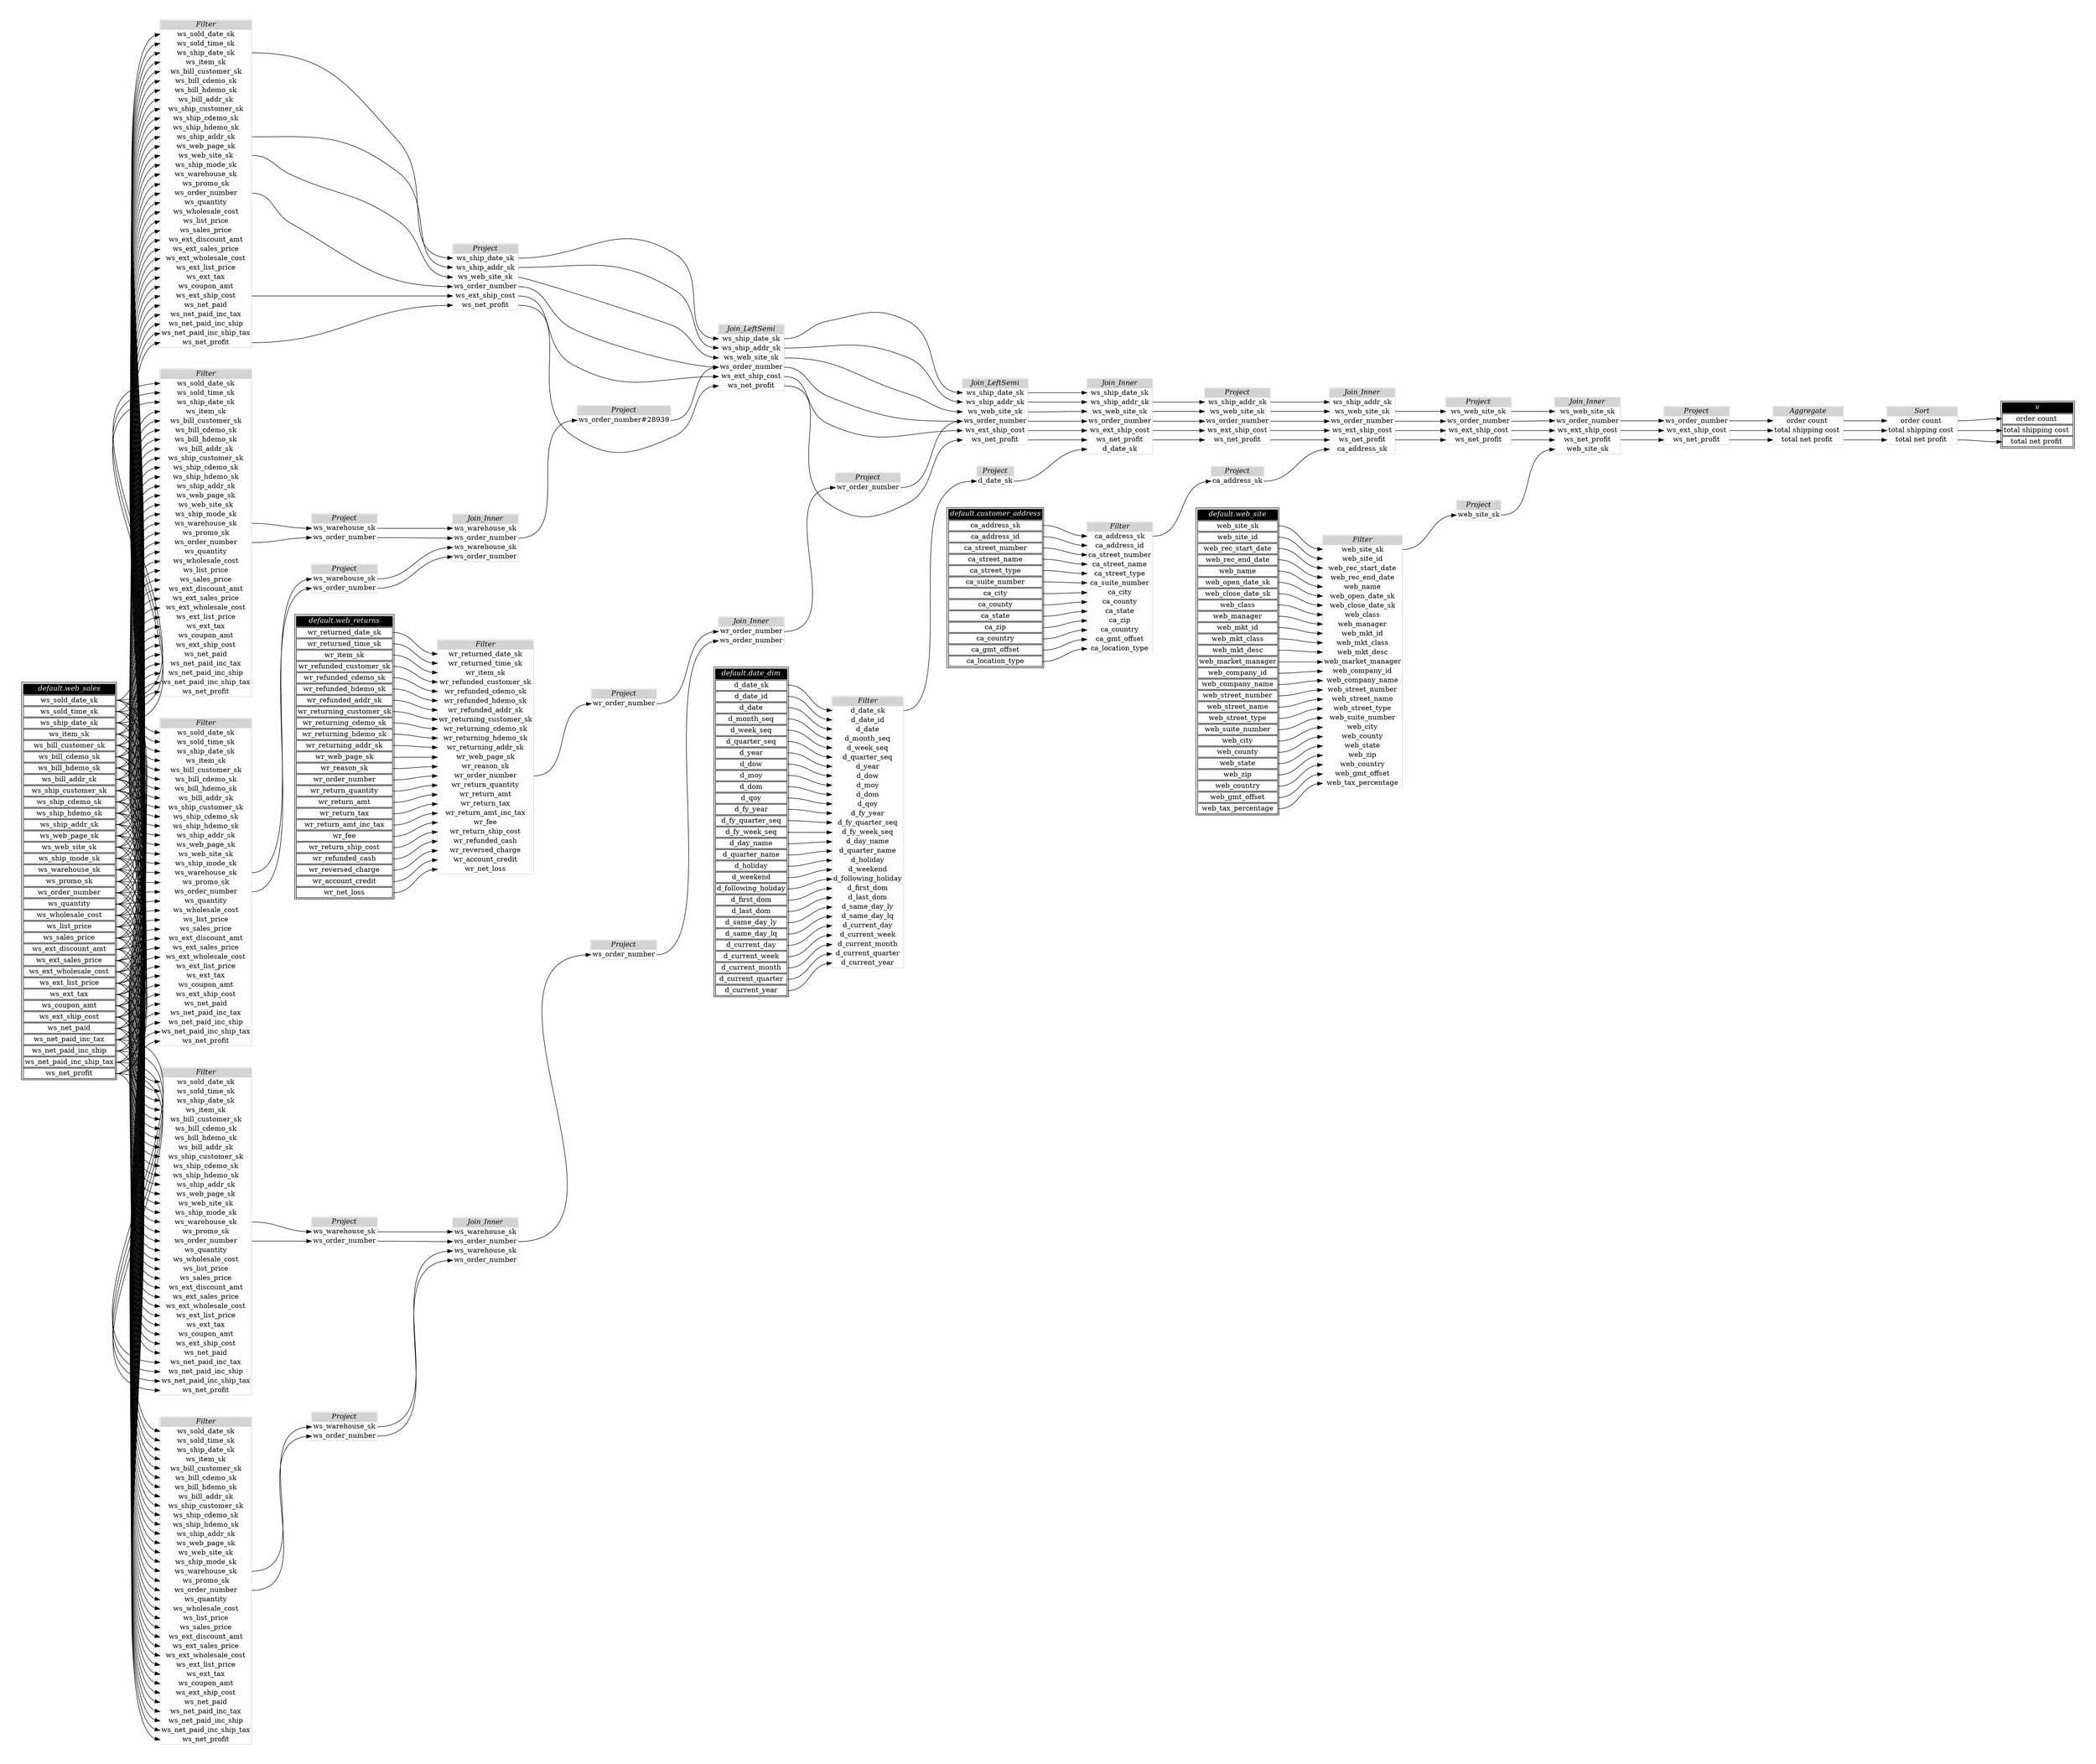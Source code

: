 // Automatically generated by TPCDSFlowTestSuite


digraph {
  graph [pad="0.5" nodesep="0.5" ranksep="1" fontname="Helvetica" rankdir=LR];
  node [shape=plaintext]

  
"Aggregate_05f5709" [label=<
<table color="lightgray" border="1" cellborder="0" cellspacing="0">
  <tr><td bgcolor="lightgray" port="nodeName"><i>Aggregate</i></td></tr>
  <tr><td port="0">order count </td></tr>
<tr><td port="1">total shipping cost </td></tr>
<tr><td port="2">total net profit </td></tr>
</table>>];
     

"Filter_2af1aca" [label=<
<table color="lightgray" border="1" cellborder="0" cellspacing="0">
  <tr><td bgcolor="lightgray" port="nodeName"><i>Filter</i></td></tr>
  <tr><td port="0">ws_sold_date_sk</td></tr>
<tr><td port="1">ws_sold_time_sk</td></tr>
<tr><td port="2">ws_ship_date_sk</td></tr>
<tr><td port="3">ws_item_sk</td></tr>
<tr><td port="4">ws_bill_customer_sk</td></tr>
<tr><td port="5">ws_bill_cdemo_sk</td></tr>
<tr><td port="6">ws_bill_hdemo_sk</td></tr>
<tr><td port="7">ws_bill_addr_sk</td></tr>
<tr><td port="8">ws_ship_customer_sk</td></tr>
<tr><td port="9">ws_ship_cdemo_sk</td></tr>
<tr><td port="10">ws_ship_hdemo_sk</td></tr>
<tr><td port="11">ws_ship_addr_sk</td></tr>
<tr><td port="12">ws_web_page_sk</td></tr>
<tr><td port="13">ws_web_site_sk</td></tr>
<tr><td port="14">ws_ship_mode_sk</td></tr>
<tr><td port="15">ws_warehouse_sk</td></tr>
<tr><td port="16">ws_promo_sk</td></tr>
<tr><td port="17">ws_order_number</td></tr>
<tr><td port="18">ws_quantity</td></tr>
<tr><td port="19">ws_wholesale_cost</td></tr>
<tr><td port="20">ws_list_price</td></tr>
<tr><td port="21">ws_sales_price</td></tr>
<tr><td port="22">ws_ext_discount_amt</td></tr>
<tr><td port="23">ws_ext_sales_price</td></tr>
<tr><td port="24">ws_ext_wholesale_cost</td></tr>
<tr><td port="25">ws_ext_list_price</td></tr>
<tr><td port="26">ws_ext_tax</td></tr>
<tr><td port="27">ws_coupon_amt</td></tr>
<tr><td port="28">ws_ext_ship_cost</td></tr>
<tr><td port="29">ws_net_paid</td></tr>
<tr><td port="30">ws_net_paid_inc_tax</td></tr>
<tr><td port="31">ws_net_paid_inc_ship</td></tr>
<tr><td port="32">ws_net_paid_inc_ship_tax</td></tr>
<tr><td port="33">ws_net_profit</td></tr>
</table>>];
     

"Filter_2e0d8d2" [label=<
<table color="lightgray" border="1" cellborder="0" cellspacing="0">
  <tr><td bgcolor="lightgray" port="nodeName"><i>Filter</i></td></tr>
  <tr><td port="0">ws_sold_date_sk</td></tr>
<tr><td port="1">ws_sold_time_sk</td></tr>
<tr><td port="2">ws_ship_date_sk</td></tr>
<tr><td port="3">ws_item_sk</td></tr>
<tr><td port="4">ws_bill_customer_sk</td></tr>
<tr><td port="5">ws_bill_cdemo_sk</td></tr>
<tr><td port="6">ws_bill_hdemo_sk</td></tr>
<tr><td port="7">ws_bill_addr_sk</td></tr>
<tr><td port="8">ws_ship_customer_sk</td></tr>
<tr><td port="9">ws_ship_cdemo_sk</td></tr>
<tr><td port="10">ws_ship_hdemo_sk</td></tr>
<tr><td port="11">ws_ship_addr_sk</td></tr>
<tr><td port="12">ws_web_page_sk</td></tr>
<tr><td port="13">ws_web_site_sk</td></tr>
<tr><td port="14">ws_ship_mode_sk</td></tr>
<tr><td port="15">ws_warehouse_sk</td></tr>
<tr><td port="16">ws_promo_sk</td></tr>
<tr><td port="17">ws_order_number</td></tr>
<tr><td port="18">ws_quantity</td></tr>
<tr><td port="19">ws_wholesale_cost</td></tr>
<tr><td port="20">ws_list_price</td></tr>
<tr><td port="21">ws_sales_price</td></tr>
<tr><td port="22">ws_ext_discount_amt</td></tr>
<tr><td port="23">ws_ext_sales_price</td></tr>
<tr><td port="24">ws_ext_wholesale_cost</td></tr>
<tr><td port="25">ws_ext_list_price</td></tr>
<tr><td port="26">ws_ext_tax</td></tr>
<tr><td port="27">ws_coupon_amt</td></tr>
<tr><td port="28">ws_ext_ship_cost</td></tr>
<tr><td port="29">ws_net_paid</td></tr>
<tr><td port="30">ws_net_paid_inc_tax</td></tr>
<tr><td port="31">ws_net_paid_inc_ship</td></tr>
<tr><td port="32">ws_net_paid_inc_ship_tax</td></tr>
<tr><td port="33">ws_net_profit</td></tr>
</table>>];
     

"Filter_b0cc329" [label=<
<table color="lightgray" border="1" cellborder="0" cellspacing="0">
  <tr><td bgcolor="lightgray" port="nodeName"><i>Filter</i></td></tr>
  <tr><td port="0">d_date_sk</td></tr>
<tr><td port="1">d_date_id</td></tr>
<tr><td port="2">d_date</td></tr>
<tr><td port="3">d_month_seq</td></tr>
<tr><td port="4">d_week_seq</td></tr>
<tr><td port="5">d_quarter_seq</td></tr>
<tr><td port="6">d_year</td></tr>
<tr><td port="7">d_dow</td></tr>
<tr><td port="8">d_moy</td></tr>
<tr><td port="9">d_dom</td></tr>
<tr><td port="10">d_qoy</td></tr>
<tr><td port="11">d_fy_year</td></tr>
<tr><td port="12">d_fy_quarter_seq</td></tr>
<tr><td port="13">d_fy_week_seq</td></tr>
<tr><td port="14">d_day_name</td></tr>
<tr><td port="15">d_quarter_name</td></tr>
<tr><td port="16">d_holiday</td></tr>
<tr><td port="17">d_weekend</td></tr>
<tr><td port="18">d_following_holiday</td></tr>
<tr><td port="19">d_first_dom</td></tr>
<tr><td port="20">d_last_dom</td></tr>
<tr><td port="21">d_same_day_ly</td></tr>
<tr><td port="22">d_same_day_lq</td></tr>
<tr><td port="23">d_current_day</td></tr>
<tr><td port="24">d_current_week</td></tr>
<tr><td port="25">d_current_month</td></tr>
<tr><td port="26">d_current_quarter</td></tr>
<tr><td port="27">d_current_year</td></tr>
</table>>];
     

"Filter_b7f484b" [label=<
<table color="lightgray" border="1" cellborder="0" cellspacing="0">
  <tr><td bgcolor="lightgray" port="nodeName"><i>Filter</i></td></tr>
  <tr><td port="0">ws_sold_date_sk</td></tr>
<tr><td port="1">ws_sold_time_sk</td></tr>
<tr><td port="2">ws_ship_date_sk</td></tr>
<tr><td port="3">ws_item_sk</td></tr>
<tr><td port="4">ws_bill_customer_sk</td></tr>
<tr><td port="5">ws_bill_cdemo_sk</td></tr>
<tr><td port="6">ws_bill_hdemo_sk</td></tr>
<tr><td port="7">ws_bill_addr_sk</td></tr>
<tr><td port="8">ws_ship_customer_sk</td></tr>
<tr><td port="9">ws_ship_cdemo_sk</td></tr>
<tr><td port="10">ws_ship_hdemo_sk</td></tr>
<tr><td port="11">ws_ship_addr_sk</td></tr>
<tr><td port="12">ws_web_page_sk</td></tr>
<tr><td port="13">ws_web_site_sk</td></tr>
<tr><td port="14">ws_ship_mode_sk</td></tr>
<tr><td port="15">ws_warehouse_sk</td></tr>
<tr><td port="16">ws_promo_sk</td></tr>
<tr><td port="17">ws_order_number</td></tr>
<tr><td port="18">ws_quantity</td></tr>
<tr><td port="19">ws_wholesale_cost</td></tr>
<tr><td port="20">ws_list_price</td></tr>
<tr><td port="21">ws_sales_price</td></tr>
<tr><td port="22">ws_ext_discount_amt</td></tr>
<tr><td port="23">ws_ext_sales_price</td></tr>
<tr><td port="24">ws_ext_wholesale_cost</td></tr>
<tr><td port="25">ws_ext_list_price</td></tr>
<tr><td port="26">ws_ext_tax</td></tr>
<tr><td port="27">ws_coupon_amt</td></tr>
<tr><td port="28">ws_ext_ship_cost</td></tr>
<tr><td port="29">ws_net_paid</td></tr>
<tr><td port="30">ws_net_paid_inc_tax</td></tr>
<tr><td port="31">ws_net_paid_inc_ship</td></tr>
<tr><td port="32">ws_net_paid_inc_ship_tax</td></tr>
<tr><td port="33">ws_net_profit</td></tr>
</table>>];
     

"Filter_b910317" [label=<
<table color="lightgray" border="1" cellborder="0" cellspacing="0">
  <tr><td bgcolor="lightgray" port="nodeName"><i>Filter</i></td></tr>
  <tr><td port="0">ws_sold_date_sk</td></tr>
<tr><td port="1">ws_sold_time_sk</td></tr>
<tr><td port="2">ws_ship_date_sk</td></tr>
<tr><td port="3">ws_item_sk</td></tr>
<tr><td port="4">ws_bill_customer_sk</td></tr>
<tr><td port="5">ws_bill_cdemo_sk</td></tr>
<tr><td port="6">ws_bill_hdemo_sk</td></tr>
<tr><td port="7">ws_bill_addr_sk</td></tr>
<tr><td port="8">ws_ship_customer_sk</td></tr>
<tr><td port="9">ws_ship_cdemo_sk</td></tr>
<tr><td port="10">ws_ship_hdemo_sk</td></tr>
<tr><td port="11">ws_ship_addr_sk</td></tr>
<tr><td port="12">ws_web_page_sk</td></tr>
<tr><td port="13">ws_web_site_sk</td></tr>
<tr><td port="14">ws_ship_mode_sk</td></tr>
<tr><td port="15">ws_warehouse_sk</td></tr>
<tr><td port="16">ws_promo_sk</td></tr>
<tr><td port="17">ws_order_number</td></tr>
<tr><td port="18">ws_quantity</td></tr>
<tr><td port="19">ws_wholesale_cost</td></tr>
<tr><td port="20">ws_list_price</td></tr>
<tr><td port="21">ws_sales_price</td></tr>
<tr><td port="22">ws_ext_discount_amt</td></tr>
<tr><td port="23">ws_ext_sales_price</td></tr>
<tr><td port="24">ws_ext_wholesale_cost</td></tr>
<tr><td port="25">ws_ext_list_price</td></tr>
<tr><td port="26">ws_ext_tax</td></tr>
<tr><td port="27">ws_coupon_amt</td></tr>
<tr><td port="28">ws_ext_ship_cost</td></tr>
<tr><td port="29">ws_net_paid</td></tr>
<tr><td port="30">ws_net_paid_inc_tax</td></tr>
<tr><td port="31">ws_net_paid_inc_ship</td></tr>
<tr><td port="32">ws_net_paid_inc_ship_tax</td></tr>
<tr><td port="33">ws_net_profit</td></tr>
</table>>];
     

"Filter_c129005" [label=<
<table color="lightgray" border="1" cellborder="0" cellspacing="0">
  <tr><td bgcolor="lightgray" port="nodeName"><i>Filter</i></td></tr>
  <tr><td port="0">wr_returned_date_sk</td></tr>
<tr><td port="1">wr_returned_time_sk</td></tr>
<tr><td port="2">wr_item_sk</td></tr>
<tr><td port="3">wr_refunded_customer_sk</td></tr>
<tr><td port="4">wr_refunded_cdemo_sk</td></tr>
<tr><td port="5">wr_refunded_hdemo_sk</td></tr>
<tr><td port="6">wr_refunded_addr_sk</td></tr>
<tr><td port="7">wr_returning_customer_sk</td></tr>
<tr><td port="8">wr_returning_cdemo_sk</td></tr>
<tr><td port="9">wr_returning_hdemo_sk</td></tr>
<tr><td port="10">wr_returning_addr_sk</td></tr>
<tr><td port="11">wr_web_page_sk</td></tr>
<tr><td port="12">wr_reason_sk</td></tr>
<tr><td port="13">wr_order_number</td></tr>
<tr><td port="14">wr_return_quantity</td></tr>
<tr><td port="15">wr_return_amt</td></tr>
<tr><td port="16">wr_return_tax</td></tr>
<tr><td port="17">wr_return_amt_inc_tax</td></tr>
<tr><td port="18">wr_fee</td></tr>
<tr><td port="19">wr_return_ship_cost</td></tr>
<tr><td port="20">wr_refunded_cash</td></tr>
<tr><td port="21">wr_reversed_charge</td></tr>
<tr><td port="22">wr_account_credit</td></tr>
<tr><td port="23">wr_net_loss</td></tr>
</table>>];
     

"Filter_e87bff6" [label=<
<table color="lightgray" border="1" cellborder="0" cellspacing="0">
  <tr><td bgcolor="lightgray" port="nodeName"><i>Filter</i></td></tr>
  <tr><td port="0">web_site_sk</td></tr>
<tr><td port="1">web_site_id</td></tr>
<tr><td port="2">web_rec_start_date</td></tr>
<tr><td port="3">web_rec_end_date</td></tr>
<tr><td port="4">web_name</td></tr>
<tr><td port="5">web_open_date_sk</td></tr>
<tr><td port="6">web_close_date_sk</td></tr>
<tr><td port="7">web_class</td></tr>
<tr><td port="8">web_manager</td></tr>
<tr><td port="9">web_mkt_id</td></tr>
<tr><td port="10">web_mkt_class</td></tr>
<tr><td port="11">web_mkt_desc</td></tr>
<tr><td port="12">web_market_manager</td></tr>
<tr><td port="13">web_company_id</td></tr>
<tr><td port="14">web_company_name</td></tr>
<tr><td port="15">web_street_number</td></tr>
<tr><td port="16">web_street_name</td></tr>
<tr><td port="17">web_street_type</td></tr>
<tr><td port="18">web_suite_number</td></tr>
<tr><td port="19">web_city</td></tr>
<tr><td port="20">web_county</td></tr>
<tr><td port="21">web_state</td></tr>
<tr><td port="22">web_zip</td></tr>
<tr><td port="23">web_country</td></tr>
<tr><td port="24">web_gmt_offset</td></tr>
<tr><td port="25">web_tax_percentage</td></tr>
</table>>];
     

"Filter_ea54cd2" [label=<
<table color="lightgray" border="1" cellborder="0" cellspacing="0">
  <tr><td bgcolor="lightgray" port="nodeName"><i>Filter</i></td></tr>
  <tr><td port="0">ca_address_sk</td></tr>
<tr><td port="1">ca_address_id</td></tr>
<tr><td port="2">ca_street_number</td></tr>
<tr><td port="3">ca_street_name</td></tr>
<tr><td port="4">ca_street_type</td></tr>
<tr><td port="5">ca_suite_number</td></tr>
<tr><td port="6">ca_city</td></tr>
<tr><td port="7">ca_county</td></tr>
<tr><td port="8">ca_state</td></tr>
<tr><td port="9">ca_zip</td></tr>
<tr><td port="10">ca_country</td></tr>
<tr><td port="11">ca_gmt_offset</td></tr>
<tr><td port="12">ca_location_type</td></tr>
</table>>];
     

"Filter_f396173" [label=<
<table color="lightgray" border="1" cellborder="0" cellspacing="0">
  <tr><td bgcolor="lightgray" port="nodeName"><i>Filter</i></td></tr>
  <tr><td port="0">ws_sold_date_sk</td></tr>
<tr><td port="1">ws_sold_time_sk</td></tr>
<tr><td port="2">ws_ship_date_sk</td></tr>
<tr><td port="3">ws_item_sk</td></tr>
<tr><td port="4">ws_bill_customer_sk</td></tr>
<tr><td port="5">ws_bill_cdemo_sk</td></tr>
<tr><td port="6">ws_bill_hdemo_sk</td></tr>
<tr><td port="7">ws_bill_addr_sk</td></tr>
<tr><td port="8">ws_ship_customer_sk</td></tr>
<tr><td port="9">ws_ship_cdemo_sk</td></tr>
<tr><td port="10">ws_ship_hdemo_sk</td></tr>
<tr><td port="11">ws_ship_addr_sk</td></tr>
<tr><td port="12">ws_web_page_sk</td></tr>
<tr><td port="13">ws_web_site_sk</td></tr>
<tr><td port="14">ws_ship_mode_sk</td></tr>
<tr><td port="15">ws_warehouse_sk</td></tr>
<tr><td port="16">ws_promo_sk</td></tr>
<tr><td port="17">ws_order_number</td></tr>
<tr><td port="18">ws_quantity</td></tr>
<tr><td port="19">ws_wholesale_cost</td></tr>
<tr><td port="20">ws_list_price</td></tr>
<tr><td port="21">ws_sales_price</td></tr>
<tr><td port="22">ws_ext_discount_amt</td></tr>
<tr><td port="23">ws_ext_sales_price</td></tr>
<tr><td port="24">ws_ext_wholesale_cost</td></tr>
<tr><td port="25">ws_ext_list_price</td></tr>
<tr><td port="26">ws_ext_tax</td></tr>
<tr><td port="27">ws_coupon_amt</td></tr>
<tr><td port="28">ws_ext_ship_cost</td></tr>
<tr><td port="29">ws_net_paid</td></tr>
<tr><td port="30">ws_net_paid_inc_tax</td></tr>
<tr><td port="31">ws_net_paid_inc_ship</td></tr>
<tr><td port="32">ws_net_paid_inc_ship_tax</td></tr>
<tr><td port="33">ws_net_profit</td></tr>
</table>>];
     

"Join_Inner_0700500" [label=<
<table color="lightgray" border="1" cellborder="0" cellspacing="0">
  <tr><td bgcolor="lightgray" port="nodeName"><i>Join_Inner</i></td></tr>
  <tr><td port="0">wr_order_number</td></tr>
<tr><td port="1">ws_order_number</td></tr>
</table>>];
     

"Join_Inner_4aba06a" [label=<
<table color="lightgray" border="1" cellborder="0" cellspacing="0">
  <tr><td bgcolor="lightgray" port="nodeName"><i>Join_Inner</i></td></tr>
  <tr><td port="0">ws_web_site_sk</td></tr>
<tr><td port="1">ws_order_number</td></tr>
<tr><td port="2">ws_ext_ship_cost</td></tr>
<tr><td port="3">ws_net_profit</td></tr>
<tr><td port="4">web_site_sk</td></tr>
</table>>];
     

"Join_Inner_55aaa12" [label=<
<table color="lightgray" border="1" cellborder="0" cellspacing="0">
  <tr><td bgcolor="lightgray" port="nodeName"><i>Join_Inner</i></td></tr>
  <tr><td port="0">ws_ship_date_sk</td></tr>
<tr><td port="1">ws_ship_addr_sk</td></tr>
<tr><td port="2">ws_web_site_sk</td></tr>
<tr><td port="3">ws_order_number</td></tr>
<tr><td port="4">ws_ext_ship_cost</td></tr>
<tr><td port="5">ws_net_profit</td></tr>
<tr><td port="6">d_date_sk</td></tr>
</table>>];
     

"Join_Inner_898b62b" [label=<
<table color="lightgray" border="1" cellborder="0" cellspacing="0">
  <tr><td bgcolor="lightgray" port="nodeName"><i>Join_Inner</i></td></tr>
  <tr><td port="0">ws_warehouse_sk</td></tr>
<tr><td port="1">ws_order_number</td></tr>
<tr><td port="2">ws_warehouse_sk</td></tr>
<tr><td port="3">ws_order_number</td></tr>
</table>>];
     

"Join_Inner_c01d95d" [label=<
<table color="lightgray" border="1" cellborder="0" cellspacing="0">
  <tr><td bgcolor="lightgray" port="nodeName"><i>Join_Inner</i></td></tr>
  <tr><td port="0">ws_ship_addr_sk</td></tr>
<tr><td port="1">ws_web_site_sk</td></tr>
<tr><td port="2">ws_order_number</td></tr>
<tr><td port="3">ws_ext_ship_cost</td></tr>
<tr><td port="4">ws_net_profit</td></tr>
<tr><td port="5">ca_address_sk</td></tr>
</table>>];
     

"Join_Inner_e723ce5" [label=<
<table color="lightgray" border="1" cellborder="0" cellspacing="0">
  <tr><td bgcolor="lightgray" port="nodeName"><i>Join_Inner</i></td></tr>
  <tr><td port="0">ws_warehouse_sk</td></tr>
<tr><td port="1">ws_order_number</td></tr>
<tr><td port="2">ws_warehouse_sk</td></tr>
<tr><td port="3">ws_order_number</td></tr>
</table>>];
     

"Join_LeftSemi_9f6da61" [label=<
<table color="lightgray" border="1" cellborder="0" cellspacing="0">
  <tr><td bgcolor="lightgray" port="nodeName"><i>Join_LeftSemi</i></td></tr>
  <tr><td port="0">ws_ship_date_sk</td></tr>
<tr><td port="1">ws_ship_addr_sk</td></tr>
<tr><td port="2">ws_web_site_sk</td></tr>
<tr><td port="3">ws_order_number</td></tr>
<tr><td port="4">ws_ext_ship_cost</td></tr>
<tr><td port="5">ws_net_profit</td></tr>
</table>>];
     

"Join_LeftSemi_a84127c" [label=<
<table color="lightgray" border="1" cellborder="0" cellspacing="0">
  <tr><td bgcolor="lightgray" port="nodeName"><i>Join_LeftSemi</i></td></tr>
  <tr><td port="0">ws_ship_date_sk</td></tr>
<tr><td port="1">ws_ship_addr_sk</td></tr>
<tr><td port="2">ws_web_site_sk</td></tr>
<tr><td port="3">ws_order_number</td></tr>
<tr><td port="4">ws_ext_ship_cost</td></tr>
<tr><td port="5">ws_net_profit</td></tr>
</table>>];
     

"Project_2b17cf3" [label=<
<table color="lightgray" border="1" cellborder="0" cellspacing="0">
  <tr><td bgcolor="lightgray" port="nodeName"><i>Project</i></td></tr>
  <tr><td port="0">ws_ship_date_sk</td></tr>
<tr><td port="1">ws_ship_addr_sk</td></tr>
<tr><td port="2">ws_web_site_sk</td></tr>
<tr><td port="3">ws_order_number</td></tr>
<tr><td port="4">ws_ext_ship_cost</td></tr>
<tr><td port="5">ws_net_profit</td></tr>
</table>>];
     

"Project_324a0aa" [label=<
<table color="lightgray" border="1" cellborder="0" cellspacing="0">
  <tr><td bgcolor="lightgray" port="nodeName"><i>Project</i></td></tr>
  <tr><td port="0">ws_warehouse_sk</td></tr>
<tr><td port="1">ws_order_number</td></tr>
</table>>];
     

"Project_4d3ba3f" [label=<
<table color="lightgray" border="1" cellborder="0" cellspacing="0">
  <tr><td bgcolor="lightgray" port="nodeName"><i>Project</i></td></tr>
  <tr><td port="0">ws_web_site_sk</td></tr>
<tr><td port="1">ws_order_number</td></tr>
<tr><td port="2">ws_ext_ship_cost</td></tr>
<tr><td port="3">ws_net_profit</td></tr>
</table>>];
     

"Project_56eedf4" [label=<
<table color="lightgray" border="1" cellborder="0" cellspacing="0">
  <tr><td bgcolor="lightgray" port="nodeName"><i>Project</i></td></tr>
  <tr><td port="0">web_site_sk</td></tr>
</table>>];
     

"Project_61be6d4" [label=<
<table color="lightgray" border="1" cellborder="0" cellspacing="0">
  <tr><td bgcolor="lightgray" port="nodeName"><i>Project</i></td></tr>
  <tr><td port="0">ws_warehouse_sk</td></tr>
<tr><td port="1">ws_order_number</td></tr>
</table>>];
     

"Project_74e1d2c" [label=<
<table color="lightgray" border="1" cellborder="0" cellspacing="0">
  <tr><td bgcolor="lightgray" port="nodeName"><i>Project</i></td></tr>
  <tr><td port="0">ca_address_sk</td></tr>
</table>>];
     

"Project_764fc52" [label=<
<table color="lightgray" border="1" cellborder="0" cellspacing="0">
  <tr><td bgcolor="lightgray" port="nodeName"><i>Project</i></td></tr>
  <tr><td port="0">ws_order_number</td></tr>
<tr><td port="1">ws_ext_ship_cost</td></tr>
<tr><td port="2">ws_net_profit</td></tr>
</table>>];
     

"Project_87aa4f9" [label=<
<table color="lightgray" border="1" cellborder="0" cellspacing="0">
  <tr><td bgcolor="lightgray" port="nodeName"><i>Project</i></td></tr>
  <tr><td port="0">ws_warehouse_sk</td></tr>
<tr><td port="1">ws_order_number</td></tr>
</table>>];
     

"Project_8cb6b43" [label=<
<table color="lightgray" border="1" cellborder="0" cellspacing="0">
  <tr><td bgcolor="lightgray" port="nodeName"><i>Project</i></td></tr>
  <tr><td port="0">wr_order_number</td></tr>
</table>>];
     

"Project_90d7fa1" [label=<
<table color="lightgray" border="1" cellborder="0" cellspacing="0">
  <tr><td bgcolor="lightgray" port="nodeName"><i>Project</i></td></tr>
  <tr><td port="0">wr_order_number</td></tr>
</table>>];
     

"Project_c8325eb" [label=<
<table color="lightgray" border="1" cellborder="0" cellspacing="0">
  <tr><td bgcolor="lightgray" port="nodeName"><i>Project</i></td></tr>
  <tr><td port="0">ws_warehouse_sk</td></tr>
<tr><td port="1">ws_order_number</td></tr>
</table>>];
     

"Project_d742573" [label=<
<table color="lightgray" border="1" cellborder="0" cellspacing="0">
  <tr><td bgcolor="lightgray" port="nodeName"><i>Project</i></td></tr>
  <tr><td port="0">ws_ship_addr_sk</td></tr>
<tr><td port="1">ws_web_site_sk</td></tr>
<tr><td port="2">ws_order_number</td></tr>
<tr><td port="3">ws_ext_ship_cost</td></tr>
<tr><td port="4">ws_net_profit</td></tr>
</table>>];
     

"Project_ed26ddc" [label=<
<table color="lightgray" border="1" cellborder="0" cellspacing="0">
  <tr><td bgcolor="lightgray" port="nodeName"><i>Project</i></td></tr>
  <tr><td port="0">d_date_sk</td></tr>
</table>>];
     

"Project_ff2e7f4" [label=<
<table color="lightgray" border="1" cellborder="0" cellspacing="0">
  <tr><td bgcolor="lightgray" port="nodeName"><i>Project</i></td></tr>
  <tr><td port="0">ws_order_number#28939</td></tr>
</table>>];
     

"Project_ffa2db0" [label=<
<table color="lightgray" border="1" cellborder="0" cellspacing="0">
  <tr><td bgcolor="lightgray" port="nodeName"><i>Project</i></td></tr>
  <tr><td port="0">ws_order_number</td></tr>
</table>>];
     

"Sort_ef7895c" [label=<
<table color="lightgray" border="1" cellborder="0" cellspacing="0">
  <tr><td bgcolor="lightgray" port="nodeName"><i>Sort</i></td></tr>
  <tr><td port="0">order count </td></tr>
<tr><td port="1">total shipping cost </td></tr>
<tr><td port="2">total net profit </td></tr>
</table>>];
     

"default.customer_address" [color="black" label=<
<table>
  <tr><td bgcolor="black" port="nodeName"><i><font color="white">default.customer_address</font></i></td></tr>
  <tr><td port="0">ca_address_sk</td></tr>
<tr><td port="1">ca_address_id</td></tr>
<tr><td port="2">ca_street_number</td></tr>
<tr><td port="3">ca_street_name</td></tr>
<tr><td port="4">ca_street_type</td></tr>
<tr><td port="5">ca_suite_number</td></tr>
<tr><td port="6">ca_city</td></tr>
<tr><td port="7">ca_county</td></tr>
<tr><td port="8">ca_state</td></tr>
<tr><td port="9">ca_zip</td></tr>
<tr><td port="10">ca_country</td></tr>
<tr><td port="11">ca_gmt_offset</td></tr>
<tr><td port="12">ca_location_type</td></tr>
</table>>];
     

"default.date_dim" [color="black" label=<
<table>
  <tr><td bgcolor="black" port="nodeName"><i><font color="white">default.date_dim</font></i></td></tr>
  <tr><td port="0">d_date_sk</td></tr>
<tr><td port="1">d_date_id</td></tr>
<tr><td port="2">d_date</td></tr>
<tr><td port="3">d_month_seq</td></tr>
<tr><td port="4">d_week_seq</td></tr>
<tr><td port="5">d_quarter_seq</td></tr>
<tr><td port="6">d_year</td></tr>
<tr><td port="7">d_dow</td></tr>
<tr><td port="8">d_moy</td></tr>
<tr><td port="9">d_dom</td></tr>
<tr><td port="10">d_qoy</td></tr>
<tr><td port="11">d_fy_year</td></tr>
<tr><td port="12">d_fy_quarter_seq</td></tr>
<tr><td port="13">d_fy_week_seq</td></tr>
<tr><td port="14">d_day_name</td></tr>
<tr><td port="15">d_quarter_name</td></tr>
<tr><td port="16">d_holiday</td></tr>
<tr><td port="17">d_weekend</td></tr>
<tr><td port="18">d_following_holiday</td></tr>
<tr><td port="19">d_first_dom</td></tr>
<tr><td port="20">d_last_dom</td></tr>
<tr><td port="21">d_same_day_ly</td></tr>
<tr><td port="22">d_same_day_lq</td></tr>
<tr><td port="23">d_current_day</td></tr>
<tr><td port="24">d_current_week</td></tr>
<tr><td port="25">d_current_month</td></tr>
<tr><td port="26">d_current_quarter</td></tr>
<tr><td port="27">d_current_year</td></tr>
</table>>];
     

"default.web_returns" [color="black" label=<
<table>
  <tr><td bgcolor="black" port="nodeName"><i><font color="white">default.web_returns</font></i></td></tr>
  <tr><td port="0">wr_returned_date_sk</td></tr>
<tr><td port="1">wr_returned_time_sk</td></tr>
<tr><td port="2">wr_item_sk</td></tr>
<tr><td port="3">wr_refunded_customer_sk</td></tr>
<tr><td port="4">wr_refunded_cdemo_sk</td></tr>
<tr><td port="5">wr_refunded_hdemo_sk</td></tr>
<tr><td port="6">wr_refunded_addr_sk</td></tr>
<tr><td port="7">wr_returning_customer_sk</td></tr>
<tr><td port="8">wr_returning_cdemo_sk</td></tr>
<tr><td port="9">wr_returning_hdemo_sk</td></tr>
<tr><td port="10">wr_returning_addr_sk</td></tr>
<tr><td port="11">wr_web_page_sk</td></tr>
<tr><td port="12">wr_reason_sk</td></tr>
<tr><td port="13">wr_order_number</td></tr>
<tr><td port="14">wr_return_quantity</td></tr>
<tr><td port="15">wr_return_amt</td></tr>
<tr><td port="16">wr_return_tax</td></tr>
<tr><td port="17">wr_return_amt_inc_tax</td></tr>
<tr><td port="18">wr_fee</td></tr>
<tr><td port="19">wr_return_ship_cost</td></tr>
<tr><td port="20">wr_refunded_cash</td></tr>
<tr><td port="21">wr_reversed_charge</td></tr>
<tr><td port="22">wr_account_credit</td></tr>
<tr><td port="23">wr_net_loss</td></tr>
</table>>];
     

"default.web_sales" [color="black" label=<
<table>
  <tr><td bgcolor="black" port="nodeName"><i><font color="white">default.web_sales</font></i></td></tr>
  <tr><td port="0">ws_sold_date_sk</td></tr>
<tr><td port="1">ws_sold_time_sk</td></tr>
<tr><td port="2">ws_ship_date_sk</td></tr>
<tr><td port="3">ws_item_sk</td></tr>
<tr><td port="4">ws_bill_customer_sk</td></tr>
<tr><td port="5">ws_bill_cdemo_sk</td></tr>
<tr><td port="6">ws_bill_hdemo_sk</td></tr>
<tr><td port="7">ws_bill_addr_sk</td></tr>
<tr><td port="8">ws_ship_customer_sk</td></tr>
<tr><td port="9">ws_ship_cdemo_sk</td></tr>
<tr><td port="10">ws_ship_hdemo_sk</td></tr>
<tr><td port="11">ws_ship_addr_sk</td></tr>
<tr><td port="12">ws_web_page_sk</td></tr>
<tr><td port="13">ws_web_site_sk</td></tr>
<tr><td port="14">ws_ship_mode_sk</td></tr>
<tr><td port="15">ws_warehouse_sk</td></tr>
<tr><td port="16">ws_promo_sk</td></tr>
<tr><td port="17">ws_order_number</td></tr>
<tr><td port="18">ws_quantity</td></tr>
<tr><td port="19">ws_wholesale_cost</td></tr>
<tr><td port="20">ws_list_price</td></tr>
<tr><td port="21">ws_sales_price</td></tr>
<tr><td port="22">ws_ext_discount_amt</td></tr>
<tr><td port="23">ws_ext_sales_price</td></tr>
<tr><td port="24">ws_ext_wholesale_cost</td></tr>
<tr><td port="25">ws_ext_list_price</td></tr>
<tr><td port="26">ws_ext_tax</td></tr>
<tr><td port="27">ws_coupon_amt</td></tr>
<tr><td port="28">ws_ext_ship_cost</td></tr>
<tr><td port="29">ws_net_paid</td></tr>
<tr><td port="30">ws_net_paid_inc_tax</td></tr>
<tr><td port="31">ws_net_paid_inc_ship</td></tr>
<tr><td port="32">ws_net_paid_inc_ship_tax</td></tr>
<tr><td port="33">ws_net_profit</td></tr>
</table>>];
     

"default.web_site" [color="black" label=<
<table>
  <tr><td bgcolor="black" port="nodeName"><i><font color="white">default.web_site</font></i></td></tr>
  <tr><td port="0">web_site_sk</td></tr>
<tr><td port="1">web_site_id</td></tr>
<tr><td port="2">web_rec_start_date</td></tr>
<tr><td port="3">web_rec_end_date</td></tr>
<tr><td port="4">web_name</td></tr>
<tr><td port="5">web_open_date_sk</td></tr>
<tr><td port="6">web_close_date_sk</td></tr>
<tr><td port="7">web_class</td></tr>
<tr><td port="8">web_manager</td></tr>
<tr><td port="9">web_mkt_id</td></tr>
<tr><td port="10">web_mkt_class</td></tr>
<tr><td port="11">web_mkt_desc</td></tr>
<tr><td port="12">web_market_manager</td></tr>
<tr><td port="13">web_company_id</td></tr>
<tr><td port="14">web_company_name</td></tr>
<tr><td port="15">web_street_number</td></tr>
<tr><td port="16">web_street_name</td></tr>
<tr><td port="17">web_street_type</td></tr>
<tr><td port="18">web_suite_number</td></tr>
<tr><td port="19">web_city</td></tr>
<tr><td port="20">web_county</td></tr>
<tr><td port="21">web_state</td></tr>
<tr><td port="22">web_zip</td></tr>
<tr><td port="23">web_country</td></tr>
<tr><td port="24">web_gmt_offset</td></tr>
<tr><td port="25">web_tax_percentage</td></tr>
</table>>];
     

"v" [color="black" label=<
<table>
  <tr><td bgcolor="black" port="nodeName"><i><font color="white">v</font></i></td></tr>
  <tr><td port="0">order count </td></tr>
<tr><td port="1">total shipping cost </td></tr>
<tr><td port="2">total net profit </td></tr>
</table>>];
     
  "Aggregate_05f5709":0 -> "Sort_ef7895c":0;
"Aggregate_05f5709":1 -> "Sort_ef7895c":1;
"Aggregate_05f5709":2 -> "Sort_ef7895c":2;
"Filter_2af1aca":15 -> "Project_c8325eb":0;
"Filter_2af1aca":17 -> "Project_c8325eb":1;
"Filter_2e0d8d2":15 -> "Project_87aa4f9":0;
"Filter_2e0d8d2":17 -> "Project_87aa4f9":1;
"Filter_b0cc329":0 -> "Project_ed26ddc":0;
"Filter_b7f484b":15 -> "Project_324a0aa":0;
"Filter_b7f484b":17 -> "Project_324a0aa":1;
"Filter_b910317":15 -> "Project_61be6d4":0;
"Filter_b910317":17 -> "Project_61be6d4":1;
"Filter_c129005":13 -> "Project_90d7fa1":0;
"Filter_e87bff6":0 -> "Project_56eedf4":0;
"Filter_ea54cd2":0 -> "Project_74e1d2c":0;
"Filter_f396173":11 -> "Project_2b17cf3":1;
"Filter_f396173":13 -> "Project_2b17cf3":2;
"Filter_f396173":17 -> "Project_2b17cf3":3;
"Filter_f396173":2 -> "Project_2b17cf3":0;
"Filter_f396173":28 -> "Project_2b17cf3":4;
"Filter_f396173":33 -> "Project_2b17cf3":5;
"Join_Inner_0700500":0 -> "Project_8cb6b43":0;
"Join_Inner_4aba06a":1 -> "Project_764fc52":0;
"Join_Inner_4aba06a":2 -> "Project_764fc52":1;
"Join_Inner_4aba06a":3 -> "Project_764fc52":2;
"Join_Inner_55aaa12":1 -> "Project_d742573":0;
"Join_Inner_55aaa12":2 -> "Project_d742573":1;
"Join_Inner_55aaa12":3 -> "Project_d742573":2;
"Join_Inner_55aaa12":4 -> "Project_d742573":3;
"Join_Inner_55aaa12":5 -> "Project_d742573":4;
"Join_Inner_898b62b":1 -> "Project_ffa2db0":0;
"Join_Inner_c01d95d":1 -> "Project_4d3ba3f":0;
"Join_Inner_c01d95d":2 -> "Project_4d3ba3f":1;
"Join_Inner_c01d95d":3 -> "Project_4d3ba3f":2;
"Join_Inner_c01d95d":4 -> "Project_4d3ba3f":3;
"Join_Inner_e723ce5":1 -> "Project_ff2e7f4":0;
"Join_LeftSemi_9f6da61":0 -> "Join_LeftSemi_a84127c":0;
"Join_LeftSemi_9f6da61":1 -> "Join_LeftSemi_a84127c":1;
"Join_LeftSemi_9f6da61":2 -> "Join_LeftSemi_a84127c":2;
"Join_LeftSemi_9f6da61":3 -> "Join_LeftSemi_a84127c":3;
"Join_LeftSemi_9f6da61":4 -> "Join_LeftSemi_a84127c":4;
"Join_LeftSemi_9f6da61":5 -> "Join_LeftSemi_a84127c":5;
"Join_LeftSemi_a84127c":0 -> "Join_Inner_55aaa12":0;
"Join_LeftSemi_a84127c":1 -> "Join_Inner_55aaa12":1;
"Join_LeftSemi_a84127c":2 -> "Join_Inner_55aaa12":2;
"Join_LeftSemi_a84127c":3 -> "Join_Inner_55aaa12":3;
"Join_LeftSemi_a84127c":4 -> "Join_Inner_55aaa12":4;
"Join_LeftSemi_a84127c":5 -> "Join_Inner_55aaa12":5;
"Project_2b17cf3":0 -> "Join_LeftSemi_9f6da61":0;
"Project_2b17cf3":1 -> "Join_LeftSemi_9f6da61":1;
"Project_2b17cf3":2 -> "Join_LeftSemi_9f6da61":2;
"Project_2b17cf3":3 -> "Join_LeftSemi_9f6da61":3;
"Project_2b17cf3":4 -> "Join_LeftSemi_9f6da61":4;
"Project_2b17cf3":5 -> "Join_LeftSemi_9f6da61":5;
"Project_324a0aa":0 -> "Join_Inner_e723ce5":0;
"Project_324a0aa":1 -> "Join_Inner_e723ce5":1;
"Project_4d3ba3f":0 -> "Join_Inner_4aba06a":0;
"Project_4d3ba3f":1 -> "Join_Inner_4aba06a":1;
"Project_4d3ba3f":2 -> "Join_Inner_4aba06a":2;
"Project_4d3ba3f":3 -> "Join_Inner_4aba06a":3;
"Project_56eedf4":0 -> "Join_Inner_4aba06a":4;
"Project_61be6d4":0 -> "Join_Inner_898b62b":2;
"Project_61be6d4":1 -> "Join_Inner_898b62b":3;
"Project_74e1d2c":0 -> "Join_Inner_c01d95d":5;
"Project_764fc52":0 -> "Aggregate_05f5709":0;
"Project_764fc52":1 -> "Aggregate_05f5709":1;
"Project_764fc52":2 -> "Aggregate_05f5709":2;
"Project_87aa4f9":0 -> "Join_Inner_898b62b":0;
"Project_87aa4f9":1 -> "Join_Inner_898b62b":1;
"Project_8cb6b43":0 -> "Join_LeftSemi_a84127c":3;
"Project_90d7fa1":0 -> "Join_Inner_0700500":0;
"Project_c8325eb":0 -> "Join_Inner_e723ce5":2;
"Project_c8325eb":1 -> "Join_Inner_e723ce5":3;
"Project_d742573":0 -> "Join_Inner_c01d95d":0;
"Project_d742573":1 -> "Join_Inner_c01d95d":1;
"Project_d742573":2 -> "Join_Inner_c01d95d":2;
"Project_d742573":3 -> "Join_Inner_c01d95d":3;
"Project_d742573":4 -> "Join_Inner_c01d95d":4;
"Project_ed26ddc":0 -> "Join_Inner_55aaa12":6;
"Project_ff2e7f4":0 -> "Join_LeftSemi_9f6da61":3;
"Project_ffa2db0":0 -> "Join_Inner_0700500":1;
"Sort_ef7895c":0 -> "v":0;
"Sort_ef7895c":1 -> "v":1;
"Sort_ef7895c":2 -> "v":2;
"default.customer_address":0 -> "Filter_ea54cd2":0;
"default.customer_address":1 -> "Filter_ea54cd2":1;
"default.customer_address":10 -> "Filter_ea54cd2":10;
"default.customer_address":11 -> "Filter_ea54cd2":11;
"default.customer_address":12 -> "Filter_ea54cd2":12;
"default.customer_address":2 -> "Filter_ea54cd2":2;
"default.customer_address":3 -> "Filter_ea54cd2":3;
"default.customer_address":4 -> "Filter_ea54cd2":4;
"default.customer_address":5 -> "Filter_ea54cd2":5;
"default.customer_address":6 -> "Filter_ea54cd2":6;
"default.customer_address":7 -> "Filter_ea54cd2":7;
"default.customer_address":8 -> "Filter_ea54cd2":8;
"default.customer_address":9 -> "Filter_ea54cd2":9;
"default.date_dim":0 -> "Filter_b0cc329":0;
"default.date_dim":1 -> "Filter_b0cc329":1;
"default.date_dim":10 -> "Filter_b0cc329":10;
"default.date_dim":11 -> "Filter_b0cc329":11;
"default.date_dim":12 -> "Filter_b0cc329":12;
"default.date_dim":13 -> "Filter_b0cc329":13;
"default.date_dim":14 -> "Filter_b0cc329":14;
"default.date_dim":15 -> "Filter_b0cc329":15;
"default.date_dim":16 -> "Filter_b0cc329":16;
"default.date_dim":17 -> "Filter_b0cc329":17;
"default.date_dim":18 -> "Filter_b0cc329":18;
"default.date_dim":19 -> "Filter_b0cc329":19;
"default.date_dim":2 -> "Filter_b0cc329":2;
"default.date_dim":20 -> "Filter_b0cc329":20;
"default.date_dim":21 -> "Filter_b0cc329":21;
"default.date_dim":22 -> "Filter_b0cc329":22;
"default.date_dim":23 -> "Filter_b0cc329":23;
"default.date_dim":24 -> "Filter_b0cc329":24;
"default.date_dim":25 -> "Filter_b0cc329":25;
"default.date_dim":26 -> "Filter_b0cc329":26;
"default.date_dim":27 -> "Filter_b0cc329":27;
"default.date_dim":3 -> "Filter_b0cc329":3;
"default.date_dim":4 -> "Filter_b0cc329":4;
"default.date_dim":5 -> "Filter_b0cc329":5;
"default.date_dim":6 -> "Filter_b0cc329":6;
"default.date_dim":7 -> "Filter_b0cc329":7;
"default.date_dim":8 -> "Filter_b0cc329":8;
"default.date_dim":9 -> "Filter_b0cc329":9;
"default.web_returns":0 -> "Filter_c129005":0;
"default.web_returns":1 -> "Filter_c129005":1;
"default.web_returns":10 -> "Filter_c129005":10;
"default.web_returns":11 -> "Filter_c129005":11;
"default.web_returns":12 -> "Filter_c129005":12;
"default.web_returns":13 -> "Filter_c129005":13;
"default.web_returns":14 -> "Filter_c129005":14;
"default.web_returns":15 -> "Filter_c129005":15;
"default.web_returns":16 -> "Filter_c129005":16;
"default.web_returns":17 -> "Filter_c129005":17;
"default.web_returns":18 -> "Filter_c129005":18;
"default.web_returns":19 -> "Filter_c129005":19;
"default.web_returns":2 -> "Filter_c129005":2;
"default.web_returns":20 -> "Filter_c129005":20;
"default.web_returns":21 -> "Filter_c129005":21;
"default.web_returns":22 -> "Filter_c129005":22;
"default.web_returns":23 -> "Filter_c129005":23;
"default.web_returns":3 -> "Filter_c129005":3;
"default.web_returns":4 -> "Filter_c129005":4;
"default.web_returns":5 -> "Filter_c129005":5;
"default.web_returns":6 -> "Filter_c129005":6;
"default.web_returns":7 -> "Filter_c129005":7;
"default.web_returns":8 -> "Filter_c129005":8;
"default.web_returns":9 -> "Filter_c129005":9;
"default.web_sales":0 -> "Filter_2af1aca":0;
"default.web_sales":0 -> "Filter_2e0d8d2":0;
"default.web_sales":0 -> "Filter_b7f484b":0;
"default.web_sales":0 -> "Filter_b910317":0;
"default.web_sales":0 -> "Filter_f396173":0;
"default.web_sales":1 -> "Filter_2af1aca":1;
"default.web_sales":1 -> "Filter_2e0d8d2":1;
"default.web_sales":1 -> "Filter_b7f484b":1;
"default.web_sales":1 -> "Filter_b910317":1;
"default.web_sales":1 -> "Filter_f396173":1;
"default.web_sales":10 -> "Filter_2af1aca":10;
"default.web_sales":10 -> "Filter_2e0d8d2":10;
"default.web_sales":10 -> "Filter_b7f484b":10;
"default.web_sales":10 -> "Filter_b910317":10;
"default.web_sales":10 -> "Filter_f396173":10;
"default.web_sales":11 -> "Filter_2af1aca":11;
"default.web_sales":11 -> "Filter_2e0d8d2":11;
"default.web_sales":11 -> "Filter_b7f484b":11;
"default.web_sales":11 -> "Filter_b910317":11;
"default.web_sales":11 -> "Filter_f396173":11;
"default.web_sales":12 -> "Filter_2af1aca":12;
"default.web_sales":12 -> "Filter_2e0d8d2":12;
"default.web_sales":12 -> "Filter_b7f484b":12;
"default.web_sales":12 -> "Filter_b910317":12;
"default.web_sales":12 -> "Filter_f396173":12;
"default.web_sales":13 -> "Filter_2af1aca":13;
"default.web_sales":13 -> "Filter_2e0d8d2":13;
"default.web_sales":13 -> "Filter_b7f484b":13;
"default.web_sales":13 -> "Filter_b910317":13;
"default.web_sales":13 -> "Filter_f396173":13;
"default.web_sales":14 -> "Filter_2af1aca":14;
"default.web_sales":14 -> "Filter_2e0d8d2":14;
"default.web_sales":14 -> "Filter_b7f484b":14;
"default.web_sales":14 -> "Filter_b910317":14;
"default.web_sales":14 -> "Filter_f396173":14;
"default.web_sales":15 -> "Filter_2af1aca":15;
"default.web_sales":15 -> "Filter_2e0d8d2":15;
"default.web_sales":15 -> "Filter_b7f484b":15;
"default.web_sales":15 -> "Filter_b910317":15;
"default.web_sales":15 -> "Filter_f396173":15;
"default.web_sales":16 -> "Filter_2af1aca":16;
"default.web_sales":16 -> "Filter_2e0d8d2":16;
"default.web_sales":16 -> "Filter_b7f484b":16;
"default.web_sales":16 -> "Filter_b910317":16;
"default.web_sales":16 -> "Filter_f396173":16;
"default.web_sales":17 -> "Filter_2af1aca":17;
"default.web_sales":17 -> "Filter_2e0d8d2":17;
"default.web_sales":17 -> "Filter_b7f484b":17;
"default.web_sales":17 -> "Filter_b910317":17;
"default.web_sales":17 -> "Filter_f396173":17;
"default.web_sales":18 -> "Filter_2af1aca":18;
"default.web_sales":18 -> "Filter_2e0d8d2":18;
"default.web_sales":18 -> "Filter_b7f484b":18;
"default.web_sales":18 -> "Filter_b910317":18;
"default.web_sales":18 -> "Filter_f396173":18;
"default.web_sales":19 -> "Filter_2af1aca":19;
"default.web_sales":19 -> "Filter_2e0d8d2":19;
"default.web_sales":19 -> "Filter_b7f484b":19;
"default.web_sales":19 -> "Filter_b910317":19;
"default.web_sales":19 -> "Filter_f396173":19;
"default.web_sales":2 -> "Filter_2af1aca":2;
"default.web_sales":2 -> "Filter_2e0d8d2":2;
"default.web_sales":2 -> "Filter_b7f484b":2;
"default.web_sales":2 -> "Filter_b910317":2;
"default.web_sales":2 -> "Filter_f396173":2;
"default.web_sales":20 -> "Filter_2af1aca":20;
"default.web_sales":20 -> "Filter_2e0d8d2":20;
"default.web_sales":20 -> "Filter_b7f484b":20;
"default.web_sales":20 -> "Filter_b910317":20;
"default.web_sales":20 -> "Filter_f396173":20;
"default.web_sales":21 -> "Filter_2af1aca":21;
"default.web_sales":21 -> "Filter_2e0d8d2":21;
"default.web_sales":21 -> "Filter_b7f484b":21;
"default.web_sales":21 -> "Filter_b910317":21;
"default.web_sales":21 -> "Filter_f396173":21;
"default.web_sales":22 -> "Filter_2af1aca":22;
"default.web_sales":22 -> "Filter_2e0d8d2":22;
"default.web_sales":22 -> "Filter_b7f484b":22;
"default.web_sales":22 -> "Filter_b910317":22;
"default.web_sales":22 -> "Filter_f396173":22;
"default.web_sales":23 -> "Filter_2af1aca":23;
"default.web_sales":23 -> "Filter_2e0d8d2":23;
"default.web_sales":23 -> "Filter_b7f484b":23;
"default.web_sales":23 -> "Filter_b910317":23;
"default.web_sales":23 -> "Filter_f396173":23;
"default.web_sales":24 -> "Filter_2af1aca":24;
"default.web_sales":24 -> "Filter_2e0d8d2":24;
"default.web_sales":24 -> "Filter_b7f484b":24;
"default.web_sales":24 -> "Filter_b910317":24;
"default.web_sales":24 -> "Filter_f396173":24;
"default.web_sales":25 -> "Filter_2af1aca":25;
"default.web_sales":25 -> "Filter_2e0d8d2":25;
"default.web_sales":25 -> "Filter_b7f484b":25;
"default.web_sales":25 -> "Filter_b910317":25;
"default.web_sales":25 -> "Filter_f396173":25;
"default.web_sales":26 -> "Filter_2af1aca":26;
"default.web_sales":26 -> "Filter_2e0d8d2":26;
"default.web_sales":26 -> "Filter_b7f484b":26;
"default.web_sales":26 -> "Filter_b910317":26;
"default.web_sales":26 -> "Filter_f396173":26;
"default.web_sales":27 -> "Filter_2af1aca":27;
"default.web_sales":27 -> "Filter_2e0d8d2":27;
"default.web_sales":27 -> "Filter_b7f484b":27;
"default.web_sales":27 -> "Filter_b910317":27;
"default.web_sales":27 -> "Filter_f396173":27;
"default.web_sales":28 -> "Filter_2af1aca":28;
"default.web_sales":28 -> "Filter_2e0d8d2":28;
"default.web_sales":28 -> "Filter_b7f484b":28;
"default.web_sales":28 -> "Filter_b910317":28;
"default.web_sales":28 -> "Filter_f396173":28;
"default.web_sales":29 -> "Filter_2af1aca":29;
"default.web_sales":29 -> "Filter_2e0d8d2":29;
"default.web_sales":29 -> "Filter_b7f484b":29;
"default.web_sales":29 -> "Filter_b910317":29;
"default.web_sales":29 -> "Filter_f396173":29;
"default.web_sales":3 -> "Filter_2af1aca":3;
"default.web_sales":3 -> "Filter_2e0d8d2":3;
"default.web_sales":3 -> "Filter_b7f484b":3;
"default.web_sales":3 -> "Filter_b910317":3;
"default.web_sales":3 -> "Filter_f396173":3;
"default.web_sales":30 -> "Filter_2af1aca":30;
"default.web_sales":30 -> "Filter_2e0d8d2":30;
"default.web_sales":30 -> "Filter_b7f484b":30;
"default.web_sales":30 -> "Filter_b910317":30;
"default.web_sales":30 -> "Filter_f396173":30;
"default.web_sales":31 -> "Filter_2af1aca":31;
"default.web_sales":31 -> "Filter_2e0d8d2":31;
"default.web_sales":31 -> "Filter_b7f484b":31;
"default.web_sales":31 -> "Filter_b910317":31;
"default.web_sales":31 -> "Filter_f396173":31;
"default.web_sales":32 -> "Filter_2af1aca":32;
"default.web_sales":32 -> "Filter_2e0d8d2":32;
"default.web_sales":32 -> "Filter_b7f484b":32;
"default.web_sales":32 -> "Filter_b910317":32;
"default.web_sales":32 -> "Filter_f396173":32;
"default.web_sales":33 -> "Filter_2af1aca":33;
"default.web_sales":33 -> "Filter_2e0d8d2":33;
"default.web_sales":33 -> "Filter_b7f484b":33;
"default.web_sales":33 -> "Filter_b910317":33;
"default.web_sales":33 -> "Filter_f396173":33;
"default.web_sales":4 -> "Filter_2af1aca":4;
"default.web_sales":4 -> "Filter_2e0d8d2":4;
"default.web_sales":4 -> "Filter_b7f484b":4;
"default.web_sales":4 -> "Filter_b910317":4;
"default.web_sales":4 -> "Filter_f396173":4;
"default.web_sales":5 -> "Filter_2af1aca":5;
"default.web_sales":5 -> "Filter_2e0d8d2":5;
"default.web_sales":5 -> "Filter_b7f484b":5;
"default.web_sales":5 -> "Filter_b910317":5;
"default.web_sales":5 -> "Filter_f396173":5;
"default.web_sales":6 -> "Filter_2af1aca":6;
"default.web_sales":6 -> "Filter_2e0d8d2":6;
"default.web_sales":6 -> "Filter_b7f484b":6;
"default.web_sales":6 -> "Filter_b910317":6;
"default.web_sales":6 -> "Filter_f396173":6;
"default.web_sales":7 -> "Filter_2af1aca":7;
"default.web_sales":7 -> "Filter_2e0d8d2":7;
"default.web_sales":7 -> "Filter_b7f484b":7;
"default.web_sales":7 -> "Filter_b910317":7;
"default.web_sales":7 -> "Filter_f396173":7;
"default.web_sales":8 -> "Filter_2af1aca":8;
"default.web_sales":8 -> "Filter_2e0d8d2":8;
"default.web_sales":8 -> "Filter_b7f484b":8;
"default.web_sales":8 -> "Filter_b910317":8;
"default.web_sales":8 -> "Filter_f396173":8;
"default.web_sales":9 -> "Filter_2af1aca":9;
"default.web_sales":9 -> "Filter_2e0d8d2":9;
"default.web_sales":9 -> "Filter_b7f484b":9;
"default.web_sales":9 -> "Filter_b910317":9;
"default.web_sales":9 -> "Filter_f396173":9;
"default.web_site":0 -> "Filter_e87bff6":0;
"default.web_site":1 -> "Filter_e87bff6":1;
"default.web_site":10 -> "Filter_e87bff6":10;
"default.web_site":11 -> "Filter_e87bff6":11;
"default.web_site":12 -> "Filter_e87bff6":12;
"default.web_site":13 -> "Filter_e87bff6":13;
"default.web_site":14 -> "Filter_e87bff6":14;
"default.web_site":15 -> "Filter_e87bff6":15;
"default.web_site":16 -> "Filter_e87bff6":16;
"default.web_site":17 -> "Filter_e87bff6":17;
"default.web_site":18 -> "Filter_e87bff6":18;
"default.web_site":19 -> "Filter_e87bff6":19;
"default.web_site":2 -> "Filter_e87bff6":2;
"default.web_site":20 -> "Filter_e87bff6":20;
"default.web_site":21 -> "Filter_e87bff6":21;
"default.web_site":22 -> "Filter_e87bff6":22;
"default.web_site":23 -> "Filter_e87bff6":23;
"default.web_site":24 -> "Filter_e87bff6":24;
"default.web_site":25 -> "Filter_e87bff6":25;
"default.web_site":3 -> "Filter_e87bff6":3;
"default.web_site":4 -> "Filter_e87bff6":4;
"default.web_site":5 -> "Filter_e87bff6":5;
"default.web_site":6 -> "Filter_e87bff6":6;
"default.web_site":7 -> "Filter_e87bff6":7;
"default.web_site":8 -> "Filter_e87bff6":8;
"default.web_site":9 -> "Filter_e87bff6":9;
}
       